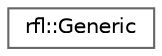 digraph "类继承关系图"
{
 // LATEX_PDF_SIZE
  bgcolor="transparent";
  edge [fontname=Helvetica,fontsize=10,labelfontname=Helvetica,labelfontsize=10];
  node [fontname=Helvetica,fontsize=10,shape=box,height=0.2,width=0.4];
  rankdir="LR";
  Node0 [id="Node000000",label="rfl::Generic",height=0.2,width=0.4,color="grey40", fillcolor="white", style="filled",URL="$classrfl_1_1_generic.html",tooltip=" "];
}
